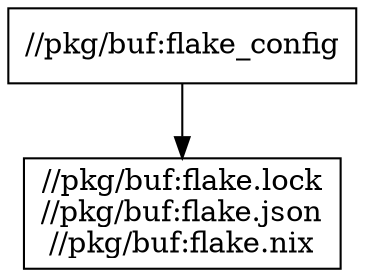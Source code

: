 digraph mygraph {
  node [shape=box];
  "//pkg/buf:flake_config"
  "//pkg/buf:flake_config" -> "//pkg/buf:flake.lock\n//pkg/buf:flake.json\n//pkg/buf:flake.nix"
  "//pkg/buf:flake.lock\n//pkg/buf:flake.json\n//pkg/buf:flake.nix"
}
